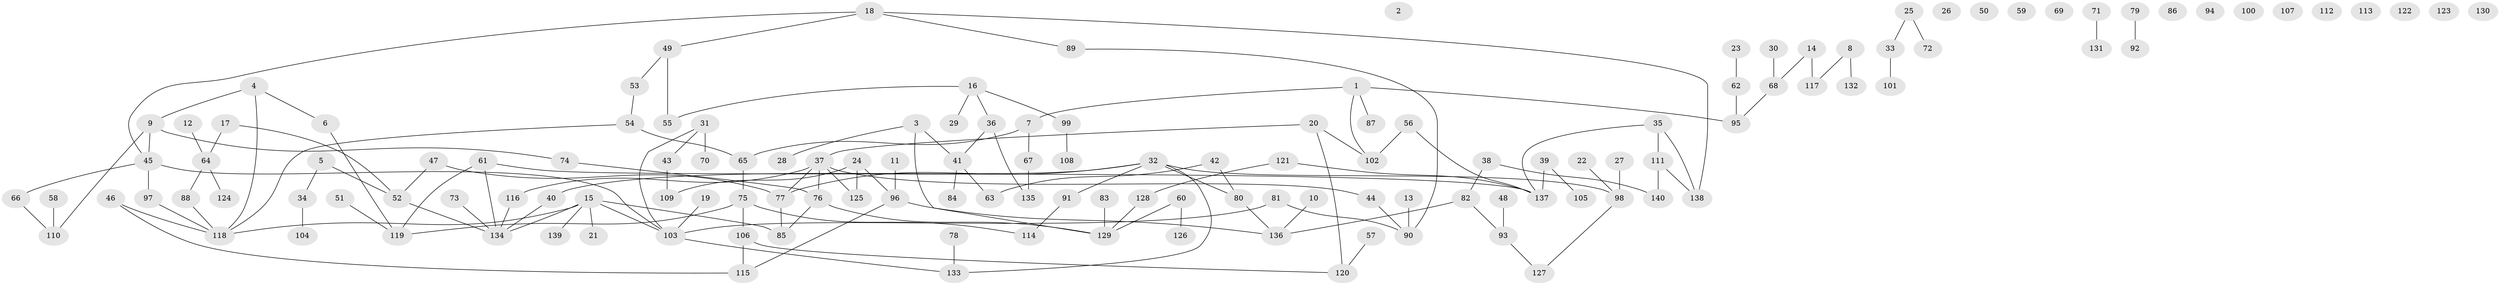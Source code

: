 // coarse degree distribution, {6: 0.023809523809523808, 0: 0.16666666666666666, 7: 0.011904761904761904, 9: 0.011904761904761904, 4: 0.047619047619047616, 1: 0.2619047619047619, 3: 0.17857142857142858, 11: 0.011904761904761904, 2: 0.25, 8: 0.03571428571428571}
// Generated by graph-tools (version 1.1) at 2025/16/03/04/25 18:16:32]
// undirected, 140 vertices, 153 edges
graph export_dot {
graph [start="1"]
  node [color=gray90,style=filled];
  1;
  2;
  3;
  4;
  5;
  6;
  7;
  8;
  9;
  10;
  11;
  12;
  13;
  14;
  15;
  16;
  17;
  18;
  19;
  20;
  21;
  22;
  23;
  24;
  25;
  26;
  27;
  28;
  29;
  30;
  31;
  32;
  33;
  34;
  35;
  36;
  37;
  38;
  39;
  40;
  41;
  42;
  43;
  44;
  45;
  46;
  47;
  48;
  49;
  50;
  51;
  52;
  53;
  54;
  55;
  56;
  57;
  58;
  59;
  60;
  61;
  62;
  63;
  64;
  65;
  66;
  67;
  68;
  69;
  70;
  71;
  72;
  73;
  74;
  75;
  76;
  77;
  78;
  79;
  80;
  81;
  82;
  83;
  84;
  85;
  86;
  87;
  88;
  89;
  90;
  91;
  92;
  93;
  94;
  95;
  96;
  97;
  98;
  99;
  100;
  101;
  102;
  103;
  104;
  105;
  106;
  107;
  108;
  109;
  110;
  111;
  112;
  113;
  114;
  115;
  116;
  117;
  118;
  119;
  120;
  121;
  122;
  123;
  124;
  125;
  126;
  127;
  128;
  129;
  130;
  131;
  132;
  133;
  134;
  135;
  136;
  137;
  138;
  139;
  140;
  1 -- 7;
  1 -- 87;
  1 -- 95;
  1 -- 102;
  3 -- 28;
  3 -- 41;
  3 -- 129;
  4 -- 6;
  4 -- 9;
  4 -- 118;
  5 -- 34;
  5 -- 52;
  6 -- 119;
  7 -- 65;
  7 -- 67;
  8 -- 117;
  8 -- 132;
  9 -- 45;
  9 -- 74;
  9 -- 110;
  10 -- 136;
  11 -- 96;
  12 -- 64;
  13 -- 90;
  14 -- 68;
  14 -- 117;
  15 -- 21;
  15 -- 85;
  15 -- 103;
  15 -- 118;
  15 -- 134;
  15 -- 139;
  16 -- 29;
  16 -- 36;
  16 -- 55;
  16 -- 99;
  17 -- 52;
  17 -- 64;
  18 -- 45;
  18 -- 49;
  18 -- 89;
  18 -- 138;
  19 -- 103;
  20 -- 37;
  20 -- 102;
  20 -- 120;
  22 -- 98;
  23 -- 62;
  24 -- 96;
  24 -- 109;
  24 -- 125;
  25 -- 33;
  25 -- 72;
  27 -- 98;
  30 -- 68;
  31 -- 43;
  31 -- 70;
  31 -- 103;
  32 -- 40;
  32 -- 77;
  32 -- 80;
  32 -- 91;
  32 -- 98;
  32 -- 133;
  33 -- 101;
  34 -- 104;
  35 -- 111;
  35 -- 137;
  35 -- 138;
  36 -- 41;
  36 -- 135;
  37 -- 44;
  37 -- 76;
  37 -- 77;
  37 -- 116;
  37 -- 125;
  38 -- 82;
  38 -- 140;
  39 -- 105;
  39 -- 137;
  40 -- 134;
  41 -- 63;
  41 -- 84;
  42 -- 63;
  42 -- 80;
  43 -- 109;
  44 -- 90;
  45 -- 66;
  45 -- 97;
  45 -- 103;
  46 -- 115;
  46 -- 118;
  47 -- 52;
  47 -- 77;
  48 -- 93;
  49 -- 53;
  49 -- 55;
  51 -- 119;
  52 -- 134;
  53 -- 54;
  54 -- 65;
  54 -- 118;
  56 -- 102;
  56 -- 137;
  57 -- 120;
  58 -- 110;
  60 -- 126;
  60 -- 129;
  61 -- 119;
  61 -- 134;
  61 -- 137;
  62 -- 95;
  64 -- 88;
  64 -- 124;
  65 -- 75;
  66 -- 110;
  67 -- 135;
  68 -- 95;
  71 -- 131;
  73 -- 134;
  74 -- 76;
  75 -- 106;
  75 -- 114;
  75 -- 119;
  76 -- 85;
  76 -- 129;
  77 -- 85;
  78 -- 133;
  79 -- 92;
  80 -- 136;
  81 -- 90;
  81 -- 103;
  82 -- 93;
  82 -- 136;
  83 -- 129;
  88 -- 118;
  89 -- 90;
  91 -- 114;
  93 -- 127;
  96 -- 115;
  96 -- 136;
  97 -- 118;
  98 -- 127;
  99 -- 108;
  103 -- 133;
  106 -- 115;
  106 -- 120;
  111 -- 138;
  111 -- 140;
  116 -- 134;
  121 -- 128;
  121 -- 137;
  128 -- 129;
}
